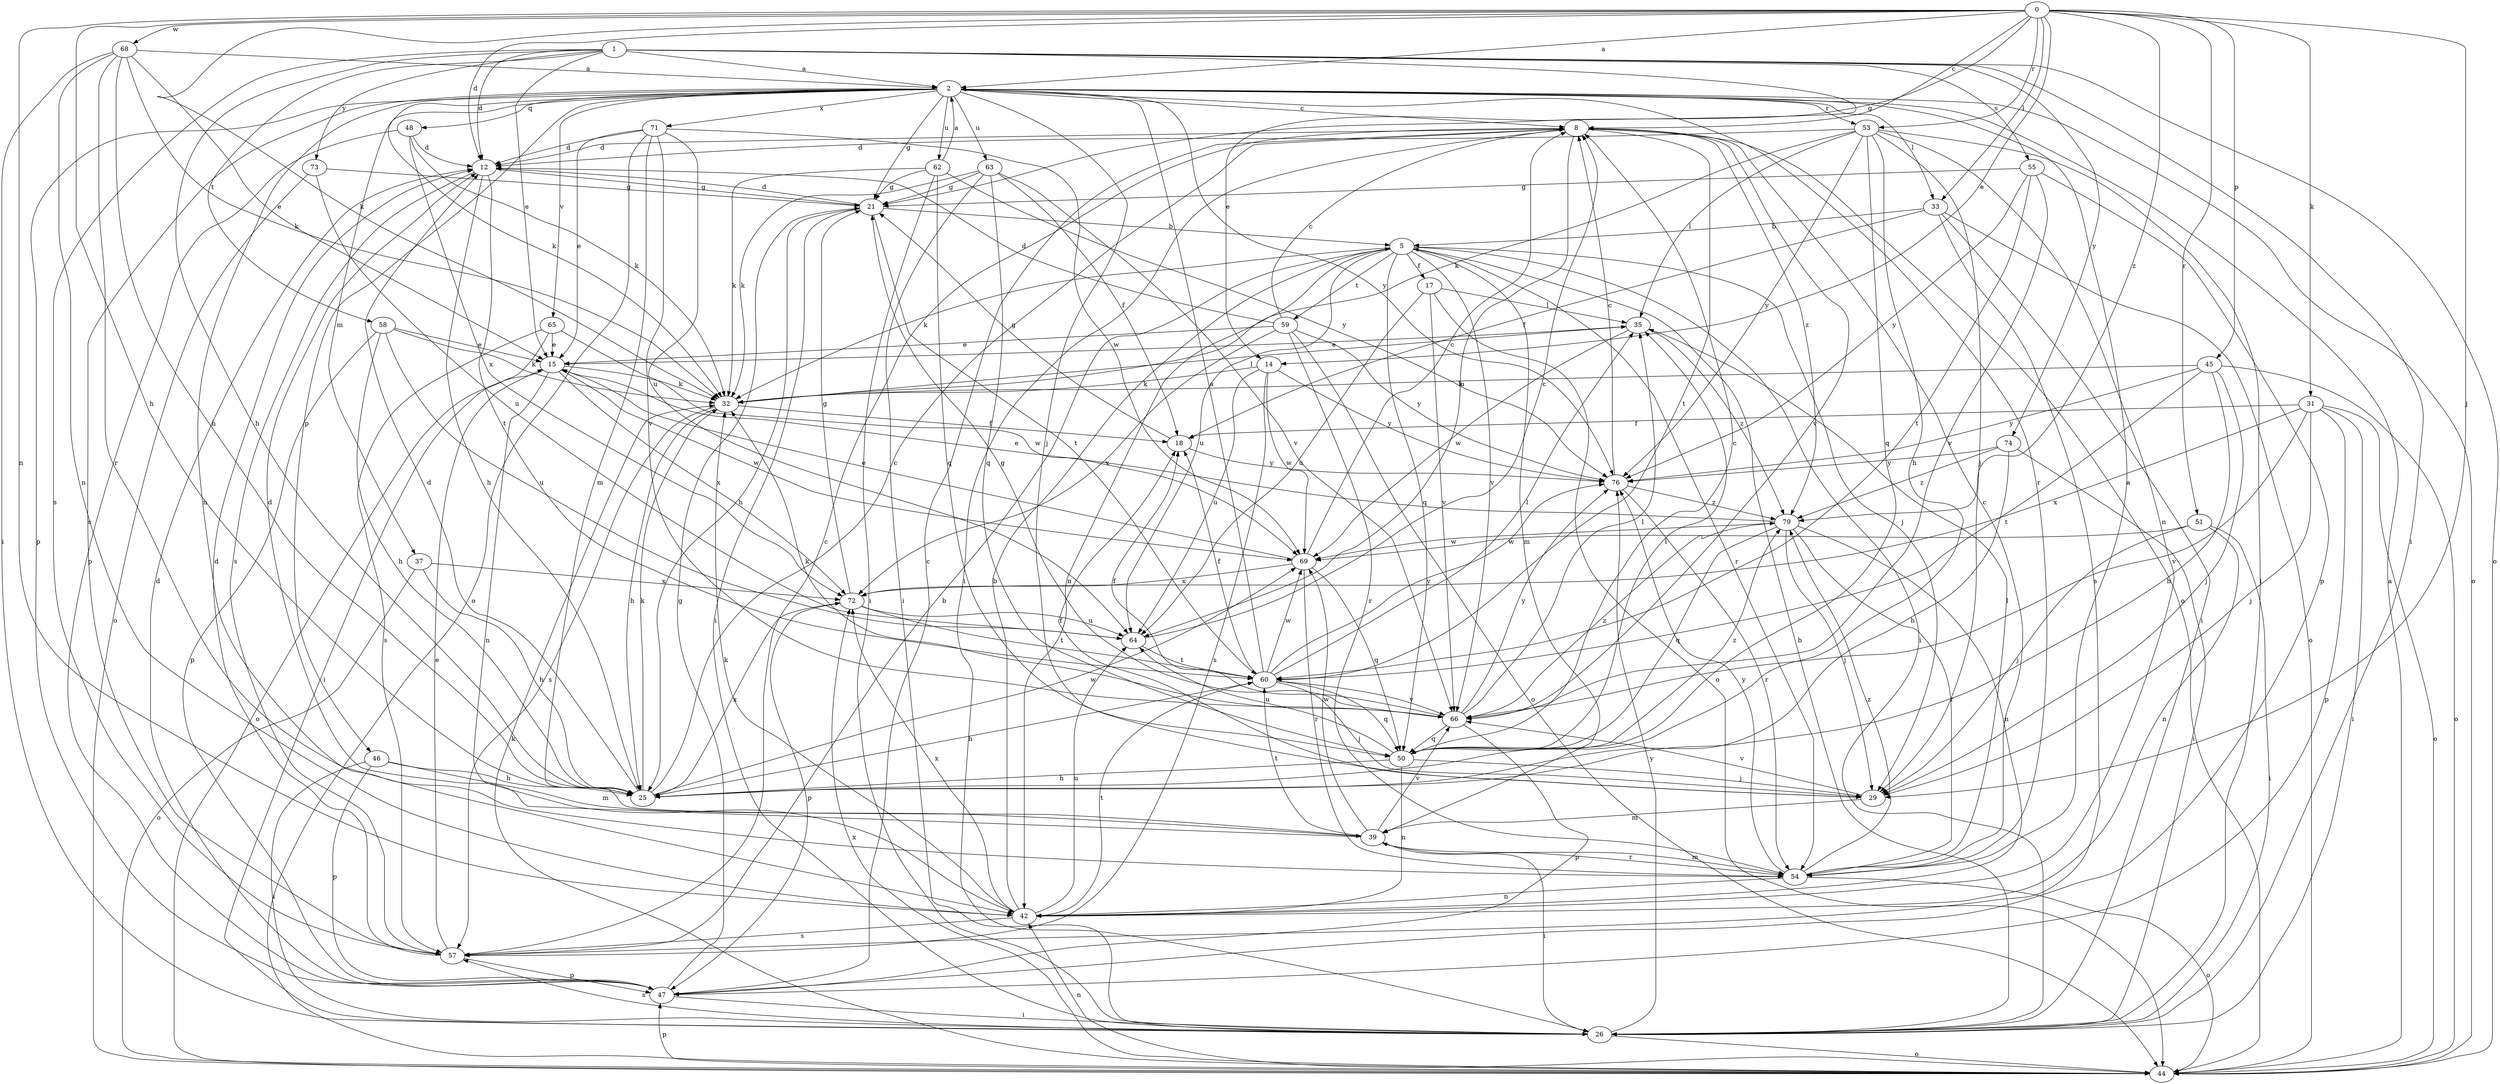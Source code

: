 strict digraph  {
0;
1;
2;
5;
8;
12;
14;
15;
17;
18;
21;
25;
26;
29;
31;
32;
33;
35;
37;
39;
42;
44;
45;
46;
47;
48;
50;
51;
53;
54;
55;
57;
58;
59;
60;
62;
63;
64;
65;
66;
68;
69;
71;
72;
73;
74;
76;
79;
0 -> 2  [label=a];
0 -> 8  [label=c];
0 -> 12  [label=d];
0 -> 14  [label=e];
0 -> 21  [label=g];
0 -> 25  [label=h];
0 -> 29  [label=j];
0 -> 31  [label=k];
0 -> 32  [label=k];
0 -> 33  [label=l];
0 -> 42  [label=n];
0 -> 45  [label=p];
0 -> 51  [label=r];
0 -> 53  [label=r];
0 -> 68  [label=w];
0 -> 79  [label=z];
1 -> 2  [label=a];
1 -> 12  [label=d];
1 -> 14  [label=e];
1 -> 15  [label=e];
1 -> 25  [label=h];
1 -> 26  [label=i];
1 -> 44  [label=o];
1 -> 55  [label=s];
1 -> 57  [label=s];
1 -> 58  [label=t];
1 -> 73  [label=y];
1 -> 74  [label=y];
2 -> 8  [label=c];
2 -> 21  [label=g];
2 -> 29  [label=j];
2 -> 32  [label=k];
2 -> 33  [label=l];
2 -> 37  [label=m];
2 -> 42  [label=n];
2 -> 44  [label=o];
2 -> 46  [label=p];
2 -> 47  [label=p];
2 -> 48  [label=q];
2 -> 53  [label=r];
2 -> 54  [label=r];
2 -> 57  [label=s];
2 -> 62  [label=u];
2 -> 63  [label=u];
2 -> 65  [label=v];
2 -> 71  [label=x];
2 -> 76  [label=y];
5 -> 17  [label=f];
5 -> 26  [label=i];
5 -> 29  [label=j];
5 -> 32  [label=k];
5 -> 39  [label=m];
5 -> 42  [label=n];
5 -> 50  [label=q];
5 -> 54  [label=r];
5 -> 59  [label=t];
5 -> 64  [label=u];
5 -> 66  [label=v];
8 -> 12  [label=d];
8 -> 26  [label=i];
8 -> 44  [label=o];
8 -> 60  [label=t];
8 -> 64  [label=u];
8 -> 66  [label=v];
8 -> 79  [label=z];
12 -> 21  [label=g];
12 -> 25  [label=h];
12 -> 57  [label=s];
12 -> 60  [label=t];
14 -> 32  [label=k];
14 -> 57  [label=s];
14 -> 64  [label=u];
14 -> 69  [label=w];
14 -> 76  [label=y];
15 -> 32  [label=k];
15 -> 42  [label=n];
15 -> 44  [label=o];
15 -> 69  [label=w];
15 -> 72  [label=x];
17 -> 35  [label=l];
17 -> 44  [label=o];
17 -> 64  [label=u];
17 -> 66  [label=v];
18 -> 21  [label=g];
18 -> 76  [label=y];
21 -> 5  [label=b];
21 -> 12  [label=d];
21 -> 25  [label=h];
21 -> 26  [label=i];
21 -> 60  [label=t];
25 -> 8  [label=c];
25 -> 12  [label=d];
25 -> 32  [label=k];
25 -> 69  [label=w];
25 -> 72  [label=x];
26 -> 5  [label=b];
26 -> 44  [label=o];
26 -> 57  [label=s];
26 -> 76  [label=y];
29 -> 18  [label=f];
29 -> 39  [label=m];
29 -> 66  [label=v];
31 -> 18  [label=f];
31 -> 26  [label=i];
31 -> 29  [label=j];
31 -> 44  [label=o];
31 -> 47  [label=p];
31 -> 66  [label=v];
31 -> 72  [label=x];
32 -> 18  [label=f];
32 -> 25  [label=h];
32 -> 35  [label=l];
32 -> 57  [label=s];
33 -> 5  [label=b];
33 -> 18  [label=f];
33 -> 26  [label=i];
33 -> 44  [label=o];
33 -> 57  [label=s];
35 -> 15  [label=e];
35 -> 69  [label=w];
35 -> 79  [label=z];
37 -> 25  [label=h];
37 -> 44  [label=o];
37 -> 72  [label=x];
39 -> 12  [label=d];
39 -> 26  [label=i];
39 -> 54  [label=r];
39 -> 60  [label=t];
39 -> 66  [label=v];
39 -> 69  [label=w];
42 -> 5  [label=b];
42 -> 32  [label=k];
42 -> 57  [label=s];
42 -> 60  [label=t];
42 -> 64  [label=u];
42 -> 72  [label=x];
44 -> 2  [label=a];
44 -> 32  [label=k];
44 -> 42  [label=n];
44 -> 47  [label=p];
44 -> 72  [label=x];
45 -> 25  [label=h];
45 -> 29  [label=j];
45 -> 32  [label=k];
45 -> 44  [label=o];
45 -> 60  [label=t];
45 -> 76  [label=y];
46 -> 25  [label=h];
46 -> 26  [label=i];
46 -> 39  [label=m];
46 -> 47  [label=p];
47 -> 8  [label=c];
47 -> 12  [label=d];
47 -> 21  [label=g];
47 -> 26  [label=i];
48 -> 12  [label=d];
48 -> 32  [label=k];
48 -> 47  [label=p];
48 -> 72  [label=x];
50 -> 8  [label=c];
50 -> 25  [label=h];
50 -> 29  [label=j];
50 -> 35  [label=l];
50 -> 42  [label=n];
50 -> 64  [label=u];
50 -> 79  [label=z];
51 -> 26  [label=i];
51 -> 29  [label=j];
51 -> 42  [label=n];
51 -> 69  [label=w];
53 -> 12  [label=d];
53 -> 25  [label=h];
53 -> 26  [label=i];
53 -> 29  [label=j];
53 -> 32  [label=k];
53 -> 35  [label=l];
53 -> 42  [label=n];
53 -> 50  [label=q];
53 -> 76  [label=y];
54 -> 2  [label=a];
54 -> 8  [label=c];
54 -> 35  [label=l];
54 -> 39  [label=m];
54 -> 42  [label=n];
54 -> 44  [label=o];
54 -> 76  [label=y];
54 -> 79  [label=z];
55 -> 21  [label=g];
55 -> 47  [label=p];
55 -> 60  [label=t];
55 -> 66  [label=v];
55 -> 76  [label=y];
57 -> 5  [label=b];
57 -> 8  [label=c];
57 -> 12  [label=d];
57 -> 15  [label=e];
57 -> 47  [label=p];
58 -> 15  [label=e];
58 -> 25  [label=h];
58 -> 32  [label=k];
58 -> 47  [label=p];
58 -> 64  [label=u];
59 -> 8  [label=c];
59 -> 12  [label=d];
59 -> 15  [label=e];
59 -> 44  [label=o];
59 -> 54  [label=r];
59 -> 72  [label=x];
59 -> 76  [label=y];
60 -> 2  [label=a];
60 -> 18  [label=f];
60 -> 25  [label=h];
60 -> 29  [label=j];
60 -> 35  [label=l];
60 -> 50  [label=q];
60 -> 66  [label=v];
60 -> 69  [label=w];
60 -> 76  [label=y];
62 -> 2  [label=a];
62 -> 21  [label=g];
62 -> 26  [label=i];
62 -> 32  [label=k];
62 -> 50  [label=q];
62 -> 76  [label=y];
63 -> 18  [label=f];
63 -> 21  [label=g];
63 -> 26  [label=i];
63 -> 32  [label=k];
63 -> 50  [label=q];
63 -> 66  [label=v];
64 -> 8  [label=c];
64 -> 60  [label=t];
65 -> 15  [label=e];
65 -> 26  [label=i];
65 -> 57  [label=s];
65 -> 69  [label=w];
66 -> 18  [label=f];
66 -> 21  [label=g];
66 -> 32  [label=k];
66 -> 35  [label=l];
66 -> 47  [label=p];
66 -> 50  [label=q];
66 -> 76  [label=y];
66 -> 79  [label=z];
68 -> 2  [label=a];
68 -> 15  [label=e];
68 -> 25  [label=h];
68 -> 26  [label=i];
68 -> 32  [label=k];
68 -> 42  [label=n];
68 -> 54  [label=r];
69 -> 8  [label=c];
69 -> 15  [label=e];
69 -> 50  [label=q];
69 -> 54  [label=r];
69 -> 72  [label=x];
71 -> 12  [label=d];
71 -> 15  [label=e];
71 -> 39  [label=m];
71 -> 44  [label=o];
71 -> 64  [label=u];
71 -> 66  [label=v];
71 -> 69  [label=w];
72 -> 21  [label=g];
72 -> 47  [label=p];
72 -> 60  [label=t];
72 -> 64  [label=u];
73 -> 21  [label=g];
73 -> 44  [label=o];
73 -> 64  [label=u];
74 -> 25  [label=h];
74 -> 26  [label=i];
74 -> 76  [label=y];
74 -> 79  [label=z];
76 -> 8  [label=c];
76 -> 54  [label=r];
76 -> 79  [label=z];
79 -> 15  [label=e];
79 -> 29  [label=j];
79 -> 42  [label=n];
79 -> 50  [label=q];
79 -> 54  [label=r];
79 -> 69  [label=w];
}
